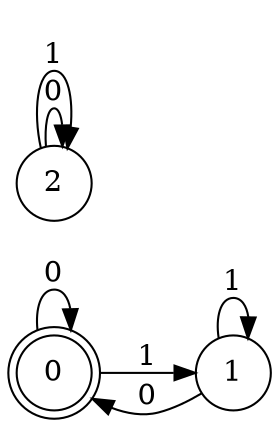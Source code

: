 digraph DFA {
	rankdir=LR;	0 [shape=doublecircle];
	0 -> 0 [label="0"];
	0 -> 1 [label="1"];
	1 [shape=circle];
	1 -> 0 [label="0"];
	1 -> 1 [label="1"];
	2 [shape=circle];
	2 -> 2 [label="0"];
	2 -> 2 [label="1"];
}
